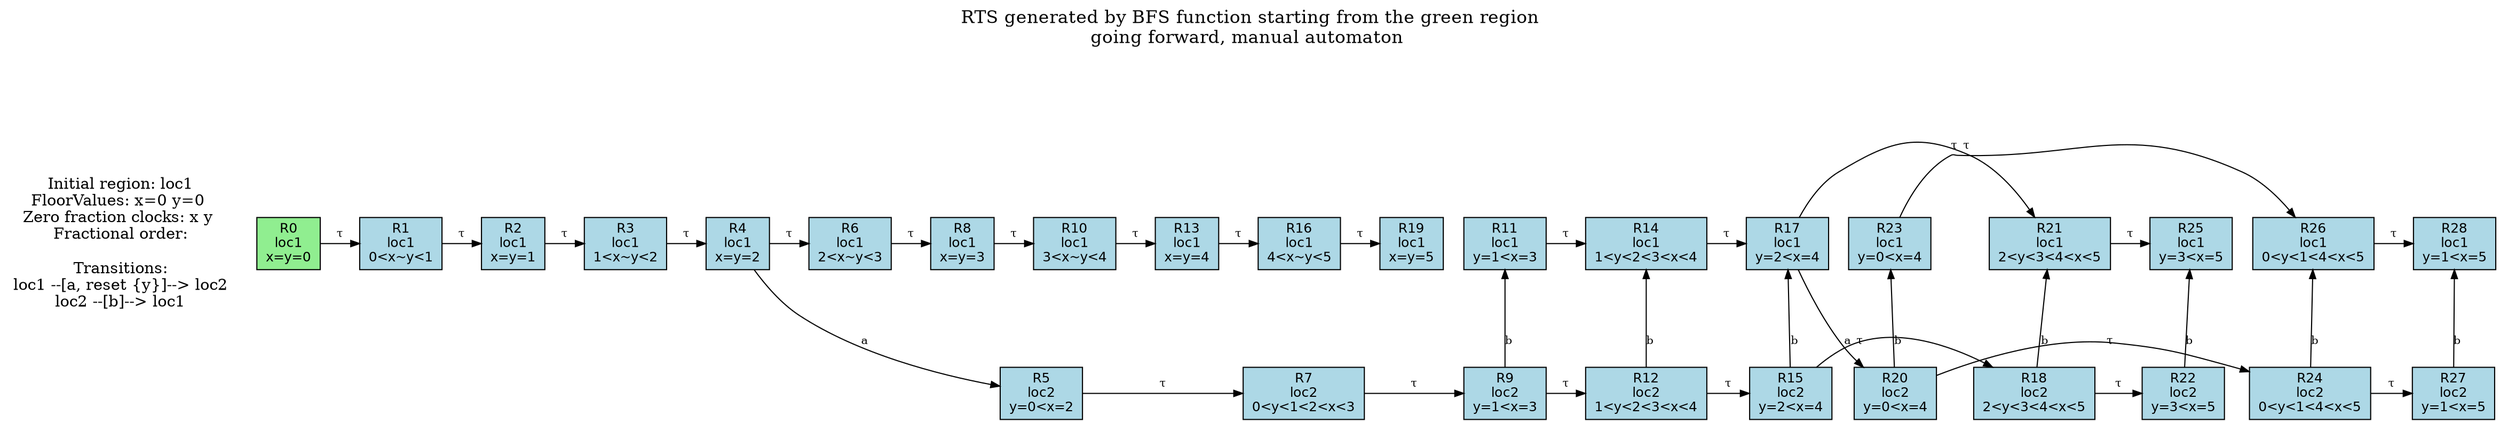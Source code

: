 digraph RTS {
  rankdir=TB;
  splines=true;
  label="RTS generated by BFS function starting from the green region\ngoing forward, manual automaton 

";
  labelloc=t;
  fontsize=16;
  Info [shape=plaintext, label="Initial region: loc1\nFloorValues: x=0 y=0 \nZero fraction clocks: x y \nFractional order:\n\nTransitions:\nloc1 --[a, reset {y}]--> loc2\nloc2 --[b]--> loc1\n"];
  node [shape=box, style=filled, fillcolor=white, fontname=Helvetica, fontsize=12];
  edge [fontsize=10, color=black, arrowsize=0.8];
  R0 [label="R0\nloc1
x=y=0", fillcolor=lightgreen];
  R1 [label="R1\nloc1
0<x~y<1", fillcolor=lightblue];
  R2 [label="R2\nloc1
x=y=1", fillcolor=lightblue];
  R3 [label="R3\nloc1
1<x~y<2", fillcolor=lightblue];
  R4 [label="R4\nloc1
x=y=2", fillcolor=lightblue];
  R5 [label="R5\nloc2
y=0<x=2", fillcolor=lightblue];
  R6 [label="R6\nloc1
2<x~y<3", fillcolor=lightblue];
  R7 [label="R7\nloc2
0<y<1<2<x<3", fillcolor=lightblue];
  R8 [label="R8\nloc1
x=y=3", fillcolor=lightblue];
  R9 [label="R9\nloc2
y=1<x=3", fillcolor=lightblue];
  R10 [label="R10\nloc1
3<x~y<4", fillcolor=lightblue];
  R11 [label="R11\nloc1
y=1<x=3", fillcolor=lightblue];
  R12 [label="R12\nloc2
1<y<2<3<x<4", fillcolor=lightblue];
  R13 [label="R13\nloc1
x=y=4", fillcolor=lightblue];
  R14 [label="R14\nloc1
1<y<2<3<x<4", fillcolor=lightblue];
  R15 [label="R15\nloc2
y=2<x=4", fillcolor=lightblue];
  R16 [label="R16\nloc1
4<x~y<5", fillcolor=lightblue];
  R17 [label="R17\nloc1
y=2<x=4", fillcolor=lightblue];
  R18 [label="R18\nloc2
2<y<3<4<x<5", fillcolor=lightblue];
  R19 [label="R19\nloc1
x=y=5", fillcolor=lightblue];
  R20 [label="R20\nloc2
y=0<x=4", fillcolor=lightblue];
  R21 [label="R21\nloc1
2<y<3<4<x<5", fillcolor=lightblue];
  R22 [label="R22\nloc2
y=3<x=5", fillcolor=lightblue];
  R23 [label="R23\nloc1
y=0<x=4", fillcolor=lightblue];
  R24 [label="R24\nloc2
0<y<1<4<x<5", fillcolor=lightblue];
  R25 [label="R25\nloc1
y=3<x=5", fillcolor=lightblue];
  R26 [label="R26\nloc1
0<y<1<4<x<5", fillcolor=lightblue];
  R27 [label="R27\nloc2
y=1<x=5", fillcolor=lightblue];
  R28 [label="R28\nloc1
y=1<x=5", fillcolor=lightblue];
  { rank=same; R1; R26; R3; R14; R6; R21; R10; R16; R0; R2; R4; R8; R13; R19; R23; R11; R28; R17; R25; }
  { rank=same; R7; R24; R12; R18; R5; R20; R9; R27; R15; R22; }
  R0 -> R1 [label="τ"];
  R1 -> R2 [label="τ"];
  R2 -> R3 [label="τ"];
  R3 -> R4 [label="τ"];
  R4 -> R5 [label="a"];
  R4 -> R6 [label="τ"];
  R5 -> R7 [label="τ"];
  R6 -> R8 [label="τ"];
  R7 -> R9 [label="τ"];
  R8 -> R10 [label="τ"];
  R9 -> R11 [label="b"];
  R9 -> R12 [label="τ"];
  R10 -> R13 [label="τ"];
  R11 -> R14 [label="τ"];
  R12 -> R14 [label="b"];
  R12 -> R15 [label="τ"];
  R13 -> R16 [label="τ"];
  R14 -> R17 [label="τ"];
  R15 -> R17 [label="b"];
  R15 -> R18 [label="τ"];
  R16 -> R19 [label="τ"];
  R17 -> R20 [label="a"];
  R17 -> R21 [label="τ"];
  R18 -> R21 [label="b"];
  R18 -> R22 [label="τ"];
  R20 -> R23 [label="b"];
  R20 -> R24 [label="τ"];
  R21 -> R25 [label="τ"];
  R22 -> R25 [label="b"];
  R23 -> R26 [label="τ"];
  R24 -> R26 [label="b"];
  R24 -> R27 [label="τ"];
  R26 -> R28 [label="τ"];
  R27 -> R28 [label="b"];
}
